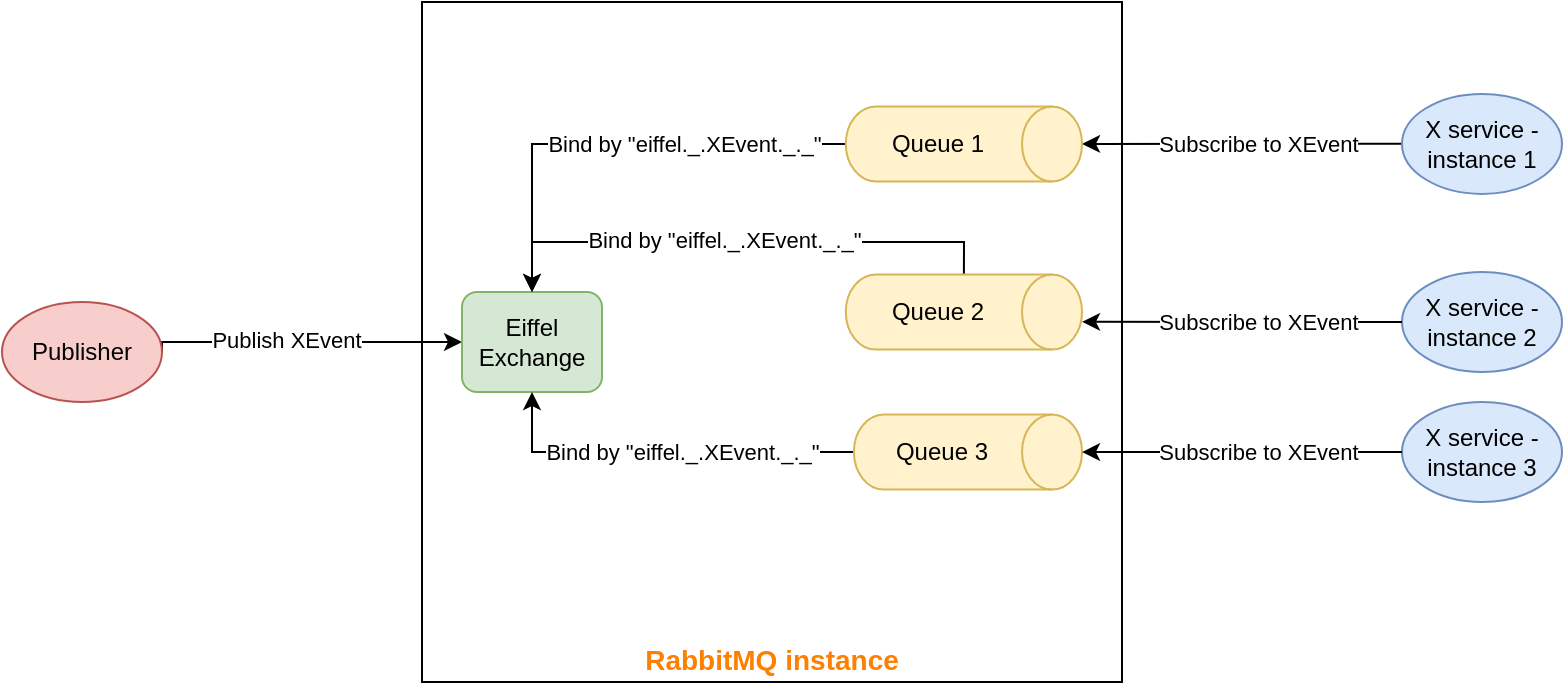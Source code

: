 <mxfile version="15.8.7" type="device"><diagram id="Az4XzTlRYrP4POvQ6qz7" name="Page-1"><mxGraphModel dx="1278" dy="649" grid="1" gridSize="10" guides="1" tooltips="1" connect="1" arrows="1" fold="1" page="1" pageScale="1" pageWidth="1654" pageHeight="1169" math="0" shadow="0"><root><mxCell id="0"/><mxCell id="1" parent="0"/><mxCell id="vWOOVGAjA_c8l9Xf7LCE-1" value="RabbitMQ instance" style="rounded=0;whiteSpace=wrap;html=1;verticalAlign=bottom;fontStyle=1;fontSize=14;fontColor=#FF8000;" vertex="1" parent="1"><mxGeometry x="300" y="120" width="350" height="340" as="geometry"/></mxCell><mxCell id="vWOOVGAjA_c8l9Xf7LCE-2" value="" style="edgeStyle=orthogonalEdgeStyle;rounded=0;orthogonalLoop=1;jettySize=auto;html=1;exitX=1;exitY=0.5;exitDx=0;exitDy=0;entryX=0;entryY=0.5;entryDx=0;entryDy=0;" edge="1" parent="1" source="vWOOVGAjA_c8l9Xf7LCE-4" target="vWOOVGAjA_c8l9Xf7LCE-5"><mxGeometry relative="1" as="geometry"><Array as="points"><mxPoint x="170" y="290"/><mxPoint x="320" y="290"/></Array></mxGeometry></mxCell><mxCell id="vWOOVGAjA_c8l9Xf7LCE-3" value="Publish XEvent" style="edgeLabel;html=1;align=center;verticalAlign=middle;resizable=0;points=[];" vertex="1" connectable="0" parent="vWOOVGAjA_c8l9Xf7LCE-2"><mxGeometry x="-0.141" y="1" relative="1" as="geometry"><mxPoint as="offset"/></mxGeometry></mxCell><mxCell id="vWOOVGAjA_c8l9Xf7LCE-4" value="Publisher" style="ellipse;whiteSpace=wrap;html=1;fillColor=#f8cecc;strokeColor=#b85450;" vertex="1" parent="1"><mxGeometry x="90" y="270" width="80" height="50" as="geometry"/></mxCell><mxCell id="vWOOVGAjA_c8l9Xf7LCE-5" value="Eiffel Exchange" style="rounded=1;whiteSpace=wrap;html=1;fillColor=#d5e8d4;strokeColor=#82b366;" vertex="1" parent="1"><mxGeometry x="320" y="265" width="70" height="50" as="geometry"/></mxCell><mxCell id="vWOOVGAjA_c8l9Xf7LCE-6" style="edgeStyle=orthogonalEdgeStyle;rounded=0;orthogonalLoop=1;jettySize=auto;html=1;" edge="1" parent="1" source="vWOOVGAjA_c8l9Xf7LCE-8" target="vWOOVGAjA_c8l9Xf7LCE-13"><mxGeometry relative="1" as="geometry"/></mxCell><mxCell id="vWOOVGAjA_c8l9Xf7LCE-7" value="Subscribe to XEvent" style="edgeLabel;html=1;align=center;verticalAlign=middle;resizable=0;points=[];" vertex="1" connectable="0" parent="vWOOVGAjA_c8l9Xf7LCE-6"><mxGeometry x="-0.098" relative="1" as="geometry"><mxPoint as="offset"/></mxGeometry></mxCell><mxCell id="vWOOVGAjA_c8l9Xf7LCE-8" value="X service - instance 1" style="ellipse;whiteSpace=wrap;html=1;fillColor=#dae8fc;strokeColor=#6c8ebf;" vertex="1" parent="1"><mxGeometry x="790" y="165.94" width="80" height="50" as="geometry"/></mxCell><mxCell id="vWOOVGAjA_c8l9Xf7LCE-9" value="X service - instance 2" style="ellipse;whiteSpace=wrap;html=1;fillColor=#dae8fc;strokeColor=#6c8ebf;" vertex="1" parent="1"><mxGeometry x="790" y="255" width="80" height="50" as="geometry"/></mxCell><mxCell id="vWOOVGAjA_c8l9Xf7LCE-10" value="X service - instance 3" style="ellipse;whiteSpace=wrap;html=1;fillColor=#dae8fc;strokeColor=#6c8ebf;" vertex="1" parent="1"><mxGeometry x="790" y="320" width="80" height="50" as="geometry"/></mxCell><mxCell id="vWOOVGAjA_c8l9Xf7LCE-11" style="edgeStyle=orthogonalEdgeStyle;rounded=0;orthogonalLoop=1;jettySize=auto;html=1;" edge="1" parent="1" source="vWOOVGAjA_c8l9Xf7LCE-13" target="vWOOVGAjA_c8l9Xf7LCE-5"><mxGeometry relative="1" as="geometry"/></mxCell><mxCell id="vWOOVGAjA_c8l9Xf7LCE-12" value="Bind by &quot;eiffel._.XEvent._._&quot;" style="edgeLabel;html=1;align=center;verticalAlign=middle;resizable=0;points=[];" vertex="1" connectable="0" parent="vWOOVGAjA_c8l9Xf7LCE-11"><mxGeometry x="-0.184" y="3" relative="1" as="geometry"><mxPoint x="13" y="-3" as="offset"/></mxGeometry></mxCell><mxCell id="vWOOVGAjA_c8l9Xf7LCE-13" value="Queue 1" style="shape=cylinder3;whiteSpace=wrap;html=1;boundedLbl=1;backgroundOutline=1;size=15;rotation=90;direction=east;perimeter=rectanglePerimeter;verticalAlign=middle;horizontal=0;fillColor=#fff2cc;strokeColor=#d6b656;" vertex="1" parent="1"><mxGeometry x="552.2" y="131.88" width="37.5" height="118.12" as="geometry"/></mxCell><mxCell id="vWOOVGAjA_c8l9Xf7LCE-14" style="edgeStyle=orthogonalEdgeStyle;rounded=0;orthogonalLoop=1;jettySize=auto;html=1;exitX=0;exitY=0.5;exitDx=0;exitDy=0;exitPerimeter=0;entryX=0.5;entryY=0;entryDx=0;entryDy=0;" edge="1" parent="1" source="vWOOVGAjA_c8l9Xf7LCE-16" target="vWOOVGAjA_c8l9Xf7LCE-5"><mxGeometry relative="1" as="geometry"><Array as="points"><mxPoint x="571" y="240"/><mxPoint x="355" y="240"/></Array></mxGeometry></mxCell><mxCell id="vWOOVGAjA_c8l9Xf7LCE-15" value="Bind by &quot;eiffel._.XEvent._._&quot;" style="edgeLabel;html=1;align=center;verticalAlign=middle;resizable=0;points=[];" vertex="1" connectable="0" parent="vWOOVGAjA_c8l9Xf7LCE-14"><mxGeometry x="-0.261" y="-1" relative="1" as="geometry"><mxPoint x="-42" as="offset"/></mxGeometry></mxCell><mxCell id="vWOOVGAjA_c8l9Xf7LCE-16" value="Queue 2" style="shape=cylinder3;whiteSpace=wrap;html=1;boundedLbl=1;backgroundOutline=1;size=15;rotation=90;direction=east;perimeter=rectanglePerimeter;verticalAlign=middle;horizontal=0;fillColor=#fff2cc;strokeColor=#d6b656;" vertex="1" parent="1"><mxGeometry x="552.2" y="215.94" width="37.5" height="118.12" as="geometry"/></mxCell><mxCell id="vWOOVGAjA_c8l9Xf7LCE-17" style="edgeStyle=orthogonalEdgeStyle;rounded=0;orthogonalLoop=1;jettySize=auto;html=1;" edge="1" parent="1" source="vWOOVGAjA_c8l9Xf7LCE-19" target="vWOOVGAjA_c8l9Xf7LCE-5"><mxGeometry relative="1" as="geometry"/></mxCell><mxCell id="vWOOVGAjA_c8l9Xf7LCE-18" value="Bind by &quot;eiffel._.XEvent._._&quot;" style="edgeLabel;html=1;align=center;verticalAlign=middle;resizable=0;points=[];" vertex="1" connectable="0" parent="vWOOVGAjA_c8l9Xf7LCE-17"><mxGeometry x="-0.245" y="2" relative="1" as="geometry"><mxPoint x="-14" y="-2" as="offset"/></mxGeometry></mxCell><mxCell id="vWOOVGAjA_c8l9Xf7LCE-19" value="Queue 3" style="shape=cylinder3;whiteSpace=wrap;html=1;boundedLbl=1;backgroundOutline=1;size=15;rotation=90;direction=east;perimeter=rectanglePerimeter;verticalAlign=middle;horizontal=0;fillColor=#fff2cc;strokeColor=#d6b656;" vertex="1" parent="1"><mxGeometry x="554.23" y="287.97" width="37.5" height="114.06" as="geometry"/></mxCell><mxCell id="vWOOVGAjA_c8l9Xf7LCE-20" style="edgeStyle=orthogonalEdgeStyle;rounded=0;orthogonalLoop=1;jettySize=auto;html=1;exitX=0;exitY=0.5;exitDx=0;exitDy=0;" edge="1" parent="1" source="vWOOVGAjA_c8l9Xf7LCE-9"><mxGeometry relative="1" as="geometry"><mxPoint x="780.0" y="279.867" as="sourcePoint"/><mxPoint x="630.01" y="279.921" as="targetPoint"/></mxGeometry></mxCell><mxCell id="vWOOVGAjA_c8l9Xf7LCE-21" value="Subscribe to XEvent" style="edgeLabel;html=1;align=center;verticalAlign=middle;resizable=0;points=[];" vertex="1" connectable="0" parent="vWOOVGAjA_c8l9Xf7LCE-20"><mxGeometry x="-0.098" relative="1" as="geometry"><mxPoint as="offset"/></mxGeometry></mxCell><mxCell id="vWOOVGAjA_c8l9Xf7LCE-22" style="edgeStyle=orthogonalEdgeStyle;rounded=0;orthogonalLoop=1;jettySize=auto;html=1;exitX=0;exitY=0.5;exitDx=0;exitDy=0;" edge="1" parent="1" source="vWOOVGAjA_c8l9Xf7LCE-10" target="vWOOVGAjA_c8l9Xf7LCE-19"><mxGeometry relative="1" as="geometry"><mxPoint x="780" y="340.08" as="sourcePoint"/><mxPoint x="620.01" y="340.001" as="targetPoint"/></mxGeometry></mxCell><mxCell id="vWOOVGAjA_c8l9Xf7LCE-23" value="Subscribe to XEvent" style="edgeLabel;html=1;align=center;verticalAlign=middle;resizable=0;points=[];" vertex="1" connectable="0" parent="vWOOVGAjA_c8l9Xf7LCE-22"><mxGeometry x="-0.098" relative="1" as="geometry"><mxPoint as="offset"/></mxGeometry></mxCell></root></mxGraphModel></diagram></mxfile>